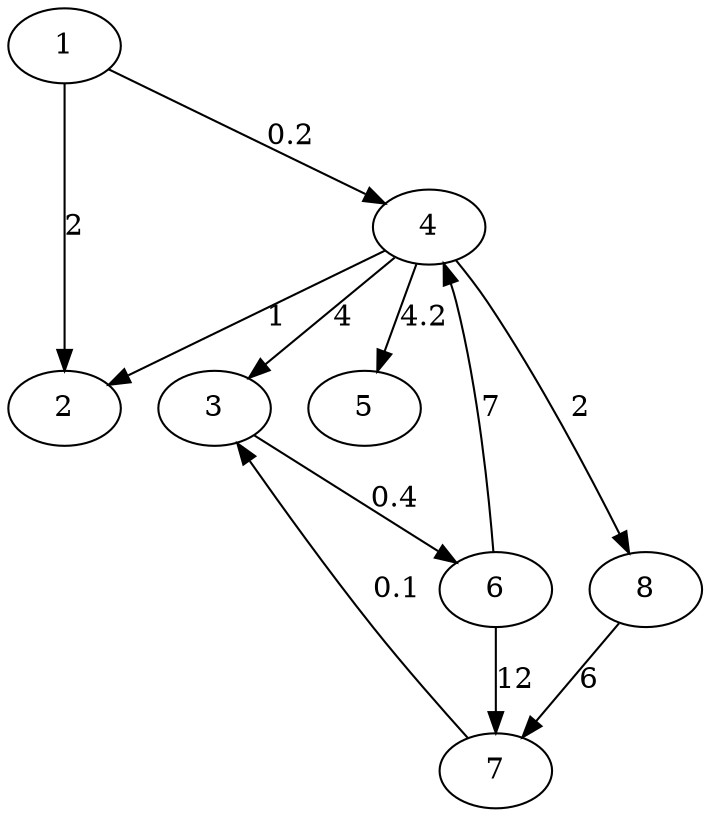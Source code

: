 # DOT Representation for the graph

 digraph graf {
	1  -> 2[label="2",weight="2"];
	1  -> 4[label="0.2",weight="0.2"];
	2 ;
	3  -> 6[label="0.4",weight="0.4"];
	4  -> 2[label="1",weight="1"];
	4  -> 3[label="4",weight="4"];
	4  -> 5[label="4.2",weight="4.2"];
	4  -> 8[label="2",weight="2"];
	5 ;
	6  -> 4[label="7",weight="7"];
	6  -> 7[label="12",weight="12"];
	7  -> 3[label="0.1",weight="0.1"];
	8  -> 7[label="6",weight="6"];
}